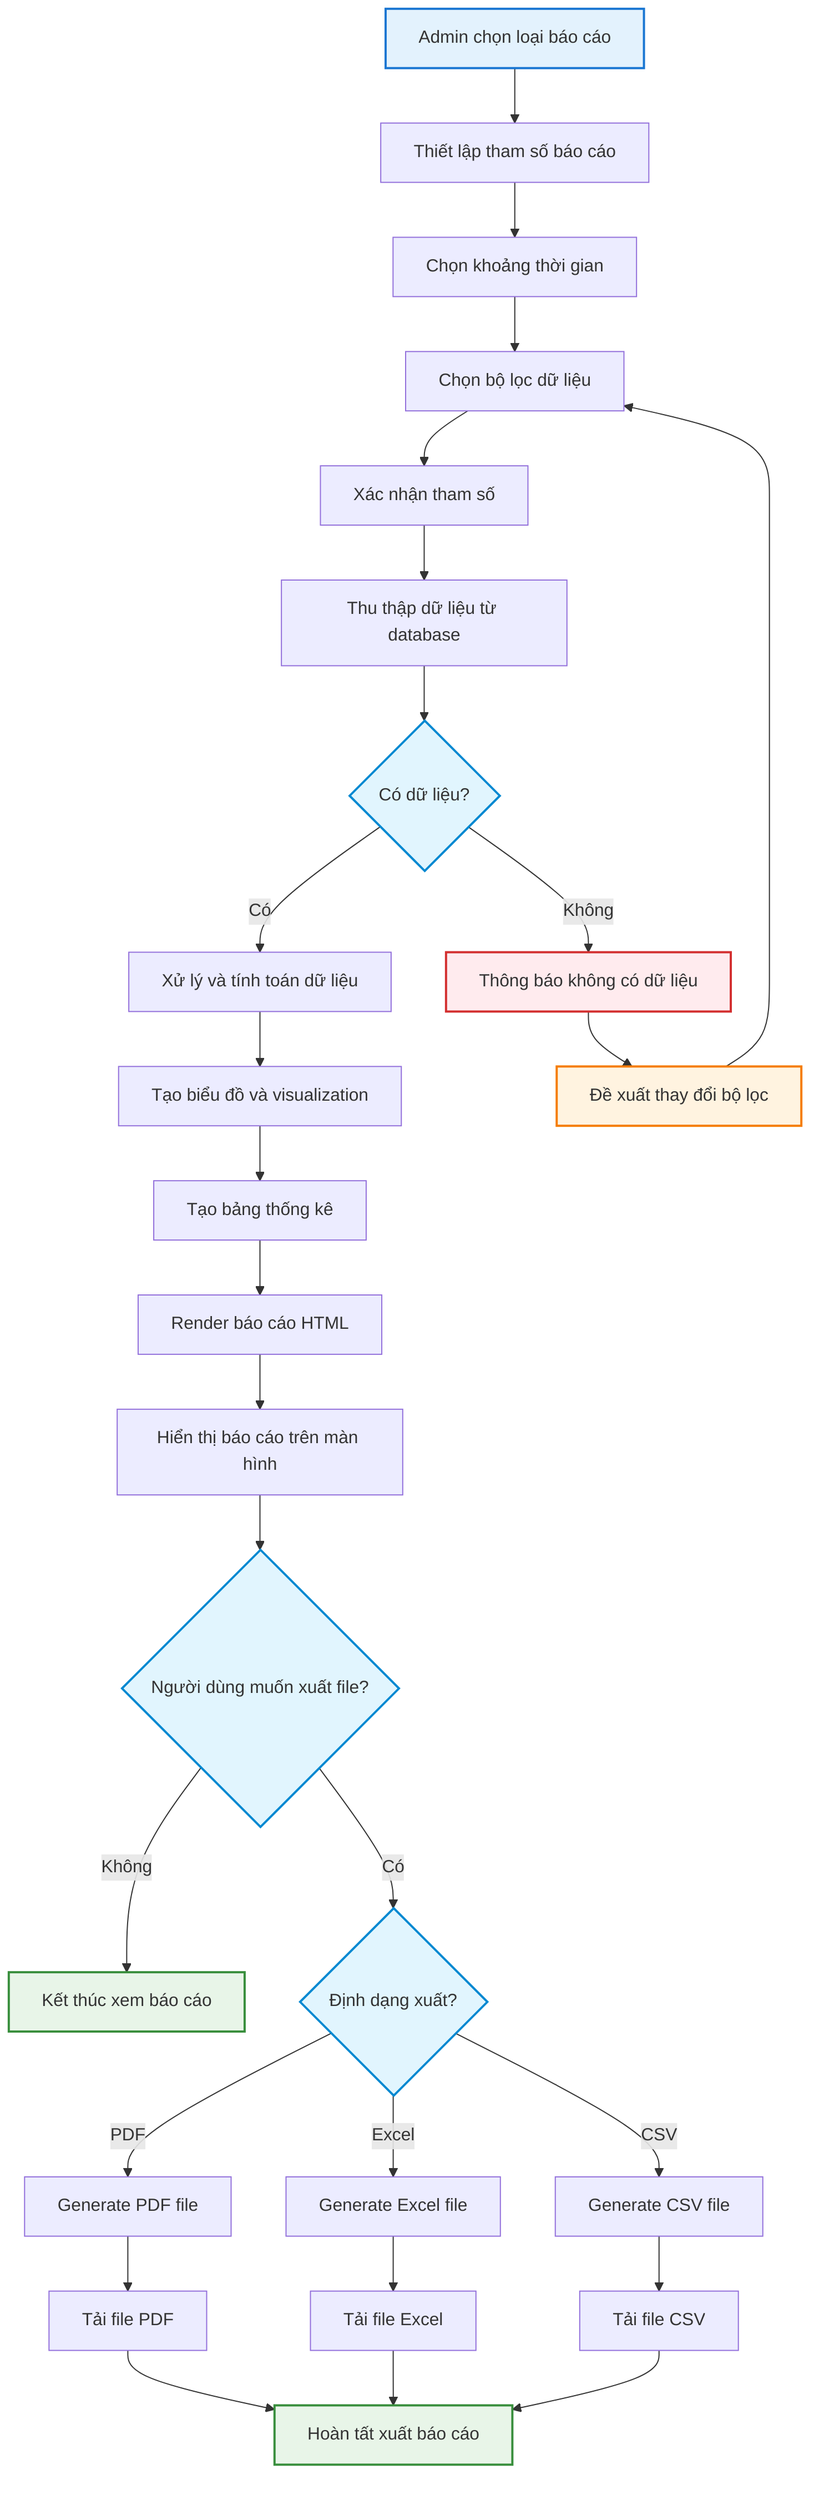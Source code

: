 %% QUY TRÌNH TẠO BÁO CÁO
%% Tối ưu cho Draw.io import

flowchart TD
    A[Admin chọn loại báo cáo] --> B[Thiết lập tham số báo cáo]
    B --> C[Chọn khoảng thời gian]
    C --> D[Chọn bộ lọc dữ liệu]
    D --> E[Xác nhận tham số]
    E --> F[Thu thập dữ liệu từ database]
    
    F --> G{Có dữ liệu?}
    G -->|Không| H[Thông báo không có dữ liệu]
    G -->|Có| I[Xử lý và tính toán dữ liệu]
    
    I --> J[Tạo biểu đồ và visualization]
    J --> K[Tạo bảng thống kê]
    K --> L[Render báo cáo HTML]
    L --> M[Hiển thị báo cáo trên màn hình]
    
    M --> N{Người dùng muốn xuất file?}
    N -->|Không| O[Kết thúc xem báo cáo]
    N -->|Có| P{Định dạng xuất?}
    
    P -->|PDF| Q[Generate PDF file]
    P -->|Excel| R[Generate Excel file]
    P -->|CSV| S[Generate CSV file]
    
    Q --> T[Tải file PDF]
    R --> U[Tải file Excel]
    S --> V[Tải file CSV]
    
    T --> W[Hoàn tất xuất báo cáo]
    U --> W
    V --> W
    
    H --> X[Đề xuất thay đổi bộ lọc]
    X --> D

    %% Styling
    classDef startNode fill:#e3f2fd,stroke:#1976d2,stroke-width:2px
    classDef successNode fill:#e8f5e8,stroke:#388e3c,stroke-width:2px
    classDef errorNode fill:#ffebee,stroke:#d32f2f,stroke-width:2px
    classDef warningNode fill:#fff3e0,stroke:#f57c00,stroke-width:2px
    classDef decisionNode fill:#e1f5fe,stroke:#0288d1,stroke-width:2px

    class A startNode
    class O,W successNode
    class H errorNode
    class X warningNode
    class G,N,P decisionNode